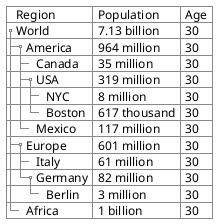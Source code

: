 {
  "sha1": "7wonydre8wssmd73r2ik900numhnae1",
  "insertion": {
    "when": "2024-05-30T20:48:21.294Z",
    "user": "plantuml@gmail.com"
  }
}
@startsalt
{
{T#
+Region        | Population    | Age
+ World        | 7.13 billion  | 30
++ America     | 964 million   | 30
+++ Canada     | 35 million    | 30
+++ USA        | 319 million   | 30
++++ NYC       | 8 million     | 30
++++ Boston    | 617 thousand  | 30
+++ Mexico     | 117 million   | 30
++ Europe      | 601 million   | 30
+++ Italy      | 61 million    | 30
+++ Germany    | 82 million    | 30
++++ Berlin    | 3 million     | 30
++ Africa      | 1 billion     | 30
}
}
@endsalt
